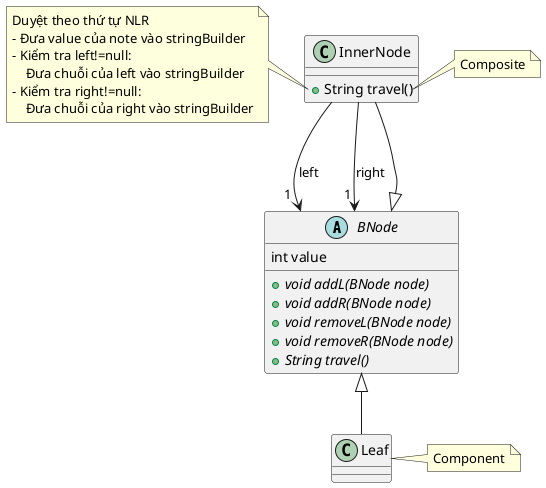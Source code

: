 @startuml
'https://plantuml.com/sequence-diagram

abstract class BNode

BNode <|-- InnerNode
BNode <|-- Leaf

InnerNode --> "1 " BNode : left
InnerNode --> "1 " BNode : right

abstract class BNode{
    int value
    +{abstract}void addL(BNode node)
    +{abstract}void addR(BNode node)
    +{abstract}void removeL(BNode node)
    +{abstract}void removeR(BNode node)
    +{abstract}String travel()
}

class InnerNode{
    +String travel()
}

note left of InnerNode::travel
    Duyệt theo thứ tự NLR
    - Đưa value của note vào stringBuilder
    - Kiểm tra left!=null:
        Đưa chuỗi của left vào stringBuilder
    - Kiểm tra right!=null:
        Đưa chuỗi của right vào stringBuilder
end note

note right of InnerNode::travel
    Composite
end note

note right of Leaf
    Component
end note
@enduml